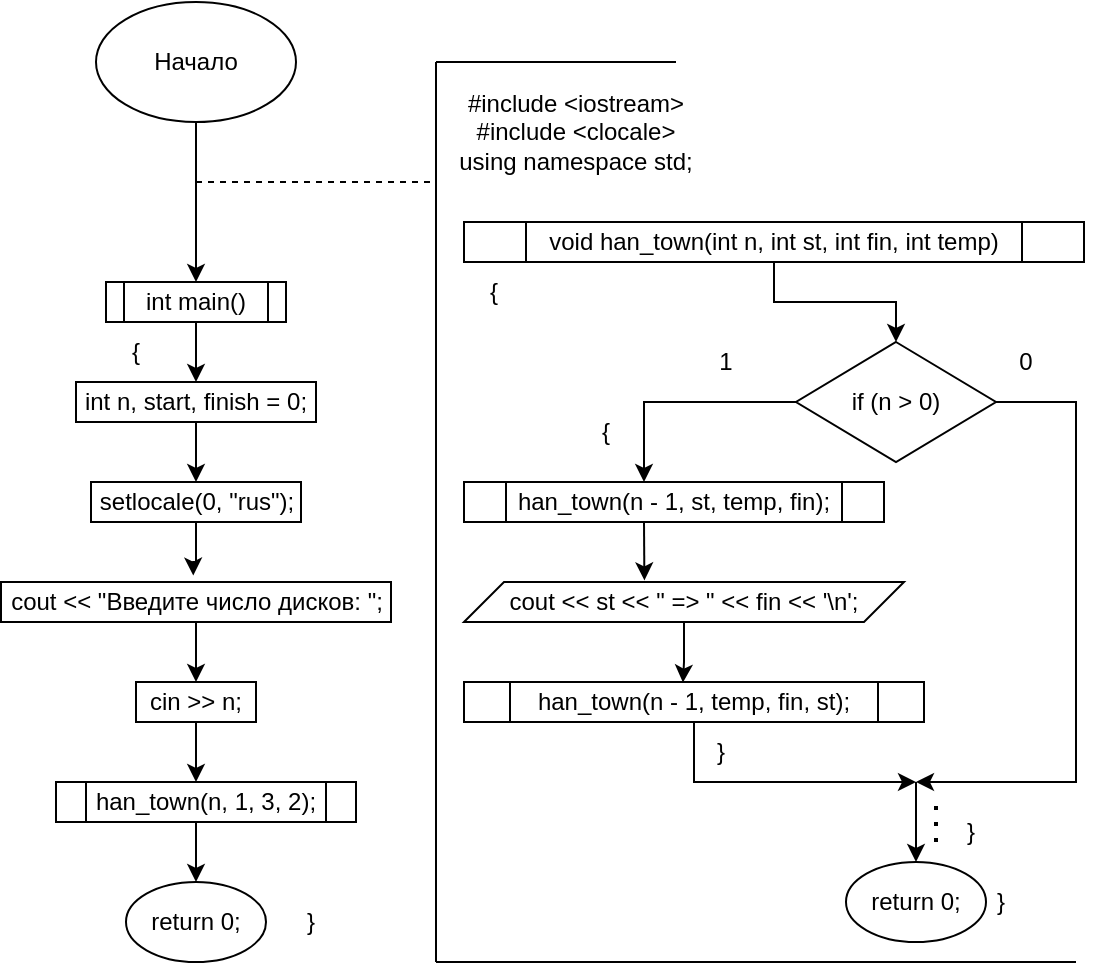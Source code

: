 <mxfile version="24.7.17">
  <diagram name="Страница — 1" id="zQajhwrX7569VJFvxx6w">
    <mxGraphModel dx="750" dy="512" grid="1" gridSize="10" guides="1" tooltips="1" connect="1" arrows="1" fold="1" page="1" pageScale="1" pageWidth="827" pageHeight="1169" math="0" shadow="0">
      <root>
        <mxCell id="0" />
        <mxCell id="1" parent="0" />
        <mxCell id="fKHJMdHPd0xirBgh8rd3-3" style="edgeStyle=orthogonalEdgeStyle;rounded=0;orthogonalLoop=1;jettySize=auto;html=1;entryX=0.5;entryY=0;entryDx=0;entryDy=0;" edge="1" parent="1" source="fKHJMdHPd0xirBgh8rd3-1" target="fKHJMdHPd0xirBgh8rd3-2">
          <mxGeometry relative="1" as="geometry" />
        </mxCell>
        <mxCell id="fKHJMdHPd0xirBgh8rd3-1" value="Начало" style="ellipse;whiteSpace=wrap;html=1;" vertex="1" parent="1">
          <mxGeometry x="230" y="10" width="100" height="60" as="geometry" />
        </mxCell>
        <mxCell id="fKHJMdHPd0xirBgh8rd3-24" style="edgeStyle=orthogonalEdgeStyle;rounded=0;orthogonalLoop=1;jettySize=auto;html=1;entryX=0.5;entryY=0;entryDx=0;entryDy=0;" edge="1" parent="1" source="fKHJMdHPd0xirBgh8rd3-2" target="fKHJMdHPd0xirBgh8rd3-11">
          <mxGeometry relative="1" as="geometry" />
        </mxCell>
        <mxCell id="fKHJMdHPd0xirBgh8rd3-2" value="int main()" style="shape=process;whiteSpace=wrap;html=1;backgroundOutline=1;" vertex="1" parent="1">
          <mxGeometry x="235" y="150" width="90" height="20" as="geometry" />
        </mxCell>
        <mxCell id="fKHJMdHPd0xirBgh8rd3-4" value="" style="endArrow=none;dashed=1;html=1;rounded=0;" edge="1" parent="1">
          <mxGeometry width="50" height="50" relative="1" as="geometry">
            <mxPoint x="280" y="100" as="sourcePoint" />
            <mxPoint x="400" y="100" as="targetPoint" />
          </mxGeometry>
        </mxCell>
        <mxCell id="fKHJMdHPd0xirBgh8rd3-5" value="" style="endArrow=none;html=1;rounded=0;" edge="1" parent="1">
          <mxGeometry width="50" height="50" relative="1" as="geometry">
            <mxPoint x="400" y="490" as="sourcePoint" />
            <mxPoint x="400" y="40" as="targetPoint" />
          </mxGeometry>
        </mxCell>
        <mxCell id="fKHJMdHPd0xirBgh8rd3-6" value="" style="endArrow=none;html=1;rounded=0;" edge="1" parent="1">
          <mxGeometry width="50" height="50" relative="1" as="geometry">
            <mxPoint x="400" y="40" as="sourcePoint" />
            <mxPoint x="520" y="40" as="targetPoint" />
          </mxGeometry>
        </mxCell>
        <mxCell id="fKHJMdHPd0xirBgh8rd3-7" value="&lt;div&gt;#include &amp;lt;iostream&amp;gt;&lt;/div&gt;&lt;div&gt;#include &amp;lt;clocale&amp;gt;&lt;/div&gt;&lt;div&gt;using namespace std;&lt;/div&gt;" style="text;html=1;align=center;verticalAlign=middle;whiteSpace=wrap;rounded=0;" vertex="1" parent="1">
          <mxGeometry x="400" y="40" width="140" height="70" as="geometry" />
        </mxCell>
        <mxCell id="fKHJMdHPd0xirBgh8rd3-16" style="edgeStyle=orthogonalEdgeStyle;rounded=0;orthogonalLoop=1;jettySize=auto;html=1;entryX=0.5;entryY=0;entryDx=0;entryDy=0;" edge="1" parent="1" source="fKHJMdHPd0xirBgh8rd3-8" target="fKHJMdHPd0xirBgh8rd3-9">
          <mxGeometry relative="1" as="geometry" />
        </mxCell>
        <mxCell id="fKHJMdHPd0xirBgh8rd3-8" value="void han_town(int n, int st, int fin, int temp)" style="shape=process;whiteSpace=wrap;html=1;backgroundOutline=1;" vertex="1" parent="1">
          <mxGeometry x="414" y="120" width="310" height="20" as="geometry" />
        </mxCell>
        <mxCell id="fKHJMdHPd0xirBgh8rd3-17" style="edgeStyle=orthogonalEdgeStyle;rounded=0;orthogonalLoop=1;jettySize=auto;html=1;entryX=0.5;entryY=0;entryDx=0;entryDy=0;" edge="1" parent="1" source="fKHJMdHPd0xirBgh8rd3-9">
          <mxGeometry relative="1" as="geometry">
            <mxPoint x="504" y="250" as="targetPoint" />
            <Array as="points">
              <mxPoint x="504" y="210" />
            </Array>
          </mxGeometry>
        </mxCell>
        <mxCell id="fKHJMdHPd0xirBgh8rd3-41" style="edgeStyle=orthogonalEdgeStyle;rounded=0;orthogonalLoop=1;jettySize=auto;html=1;" edge="1" parent="1" source="fKHJMdHPd0xirBgh8rd3-9">
          <mxGeometry relative="1" as="geometry">
            <mxPoint x="640" y="400" as="targetPoint" />
            <Array as="points">
              <mxPoint x="720" y="210" />
            </Array>
          </mxGeometry>
        </mxCell>
        <mxCell id="fKHJMdHPd0xirBgh8rd3-9" value="if (n &amp;gt; 0)" style="rhombus;whiteSpace=wrap;html=1;" vertex="1" parent="1">
          <mxGeometry x="580" y="180" width="100" height="60" as="geometry" />
        </mxCell>
        <mxCell id="fKHJMdHPd0xirBgh8rd3-25" style="edgeStyle=orthogonalEdgeStyle;rounded=0;orthogonalLoop=1;jettySize=auto;html=1;entryX=0.5;entryY=0;entryDx=0;entryDy=0;" edge="1" parent="1" source="fKHJMdHPd0xirBgh8rd3-11" target="fKHJMdHPd0xirBgh8rd3-20">
          <mxGeometry relative="1" as="geometry" />
        </mxCell>
        <mxCell id="fKHJMdHPd0xirBgh8rd3-11" value="int n, start, finish = 0;" style="rounded=0;whiteSpace=wrap;html=1;" vertex="1" parent="1">
          <mxGeometry x="220" y="200" width="120" height="20" as="geometry" />
        </mxCell>
        <mxCell id="fKHJMdHPd0xirBgh8rd3-12" value="cout &amp;lt;&amp;lt; st &amp;lt;&amp;lt; &quot; =&amp;gt; &quot; &amp;lt;&amp;lt; fin &amp;lt;&amp;lt; &#39;\n&#39;;" style="shape=parallelogram;perimeter=parallelogramPerimeter;whiteSpace=wrap;html=1;fixedSize=1;" vertex="1" parent="1">
          <mxGeometry x="414" y="300" width="220" height="20" as="geometry" />
        </mxCell>
        <mxCell id="fKHJMdHPd0xirBgh8rd3-13" value="{" style="text;html=1;align=center;verticalAlign=middle;whiteSpace=wrap;rounded=0;" vertex="1" parent="1">
          <mxGeometry x="235" y="170" width="30" height="30" as="geometry" />
        </mxCell>
        <mxCell id="fKHJMdHPd0xirBgh8rd3-14" value="}" style="text;html=1;align=center;verticalAlign=middle;whiteSpace=wrap;rounded=0;" vertex="1" parent="1">
          <mxGeometry x="325" y="455" width="25" height="30" as="geometry" />
        </mxCell>
        <mxCell id="fKHJMdHPd0xirBgh8rd3-15" value="{" style="text;html=1;align=center;verticalAlign=middle;whiteSpace=wrap;rounded=0;" vertex="1" parent="1">
          <mxGeometry x="414" y="140" width="30" height="30" as="geometry" />
        </mxCell>
        <mxCell id="fKHJMdHPd0xirBgh8rd3-19" style="edgeStyle=orthogonalEdgeStyle;rounded=0;orthogonalLoop=1;jettySize=auto;html=1;entryX=0.41;entryY=-0.04;entryDx=0;entryDy=0;entryPerimeter=0;" edge="1" parent="1" target="fKHJMdHPd0xirBgh8rd3-12">
          <mxGeometry relative="1" as="geometry">
            <mxPoint x="504" y="270" as="sourcePoint" />
          </mxGeometry>
        </mxCell>
        <mxCell id="fKHJMdHPd0xirBgh8rd3-20" value="setlocale(0, &quot;rus&quot;);" style="rounded=0;whiteSpace=wrap;html=1;" vertex="1" parent="1">
          <mxGeometry x="227.5" y="250" width="105" height="20" as="geometry" />
        </mxCell>
        <mxCell id="fKHJMdHPd0xirBgh8rd3-28" style="edgeStyle=orthogonalEdgeStyle;rounded=0;orthogonalLoop=1;jettySize=auto;html=1;entryX=0.5;entryY=0;entryDx=0;entryDy=0;" edge="1" parent="1" source="fKHJMdHPd0xirBgh8rd3-21">
          <mxGeometry relative="1" as="geometry">
            <mxPoint x="280" y="400" as="targetPoint" />
          </mxGeometry>
        </mxCell>
        <mxCell id="fKHJMdHPd0xirBgh8rd3-21" value="cin &amp;gt;&amp;gt; n;" style="rounded=0;whiteSpace=wrap;html=1;" vertex="1" parent="1">
          <mxGeometry x="250" y="350" width="60" height="20" as="geometry" />
        </mxCell>
        <mxCell id="fKHJMdHPd0xirBgh8rd3-27" style="edgeStyle=orthogonalEdgeStyle;rounded=0;orthogonalLoop=1;jettySize=auto;html=1;entryX=0.5;entryY=0;entryDx=0;entryDy=0;" edge="1" parent="1" source="fKHJMdHPd0xirBgh8rd3-22" target="fKHJMdHPd0xirBgh8rd3-21">
          <mxGeometry relative="1" as="geometry" />
        </mxCell>
        <mxCell id="fKHJMdHPd0xirBgh8rd3-22" value="cout &amp;lt;&amp;lt; &quot;Введите число дисков: &quot;;" style="rounded=0;whiteSpace=wrap;html=1;" vertex="1" parent="1">
          <mxGeometry x="182.5" y="300" width="195" height="20" as="geometry" />
        </mxCell>
        <mxCell id="fKHJMdHPd0xirBgh8rd3-30" style="edgeStyle=orthogonalEdgeStyle;rounded=0;orthogonalLoop=1;jettySize=auto;html=1;entryX=0.5;entryY=0;entryDx=0;entryDy=0;" edge="1" parent="1" target="fKHJMdHPd0xirBgh8rd3-29">
          <mxGeometry relative="1" as="geometry">
            <mxPoint x="280" y="420" as="sourcePoint" />
          </mxGeometry>
        </mxCell>
        <mxCell id="fKHJMdHPd0xirBgh8rd3-26" style="edgeStyle=orthogonalEdgeStyle;rounded=0;orthogonalLoop=1;jettySize=auto;html=1;entryX=0.493;entryY=-0.16;entryDx=0;entryDy=0;entryPerimeter=0;" edge="1" parent="1" source="fKHJMdHPd0xirBgh8rd3-20" target="fKHJMdHPd0xirBgh8rd3-22">
          <mxGeometry relative="1" as="geometry" />
        </mxCell>
        <mxCell id="fKHJMdHPd0xirBgh8rd3-29" value="return 0;" style="ellipse;whiteSpace=wrap;html=1;" vertex="1" parent="1">
          <mxGeometry x="245" y="450" width="70" height="40" as="geometry" />
        </mxCell>
        <mxCell id="fKHJMdHPd0xirBgh8rd3-31" value="{" style="text;html=1;align=center;verticalAlign=middle;whiteSpace=wrap;rounded=0;" vertex="1" parent="1">
          <mxGeometry x="470" y="210" width="30" height="30" as="geometry" />
        </mxCell>
        <mxCell id="fKHJMdHPd0xirBgh8rd3-32" value="1" style="text;html=1;align=center;verticalAlign=middle;whiteSpace=wrap;rounded=0;" vertex="1" parent="1">
          <mxGeometry x="530" y="180" width="30" height="20" as="geometry" />
        </mxCell>
        <mxCell id="fKHJMdHPd0xirBgh8rd3-34" value="0" style="text;html=1;align=center;verticalAlign=middle;whiteSpace=wrap;rounded=0;" vertex="1" parent="1">
          <mxGeometry x="680" y="180" width="30" height="20" as="geometry" />
        </mxCell>
        <mxCell id="fKHJMdHPd0xirBgh8rd3-36" value="han_town(n, 1, 3, 2);" style="shape=process;whiteSpace=wrap;html=1;backgroundOutline=1;" vertex="1" parent="1">
          <mxGeometry x="210" y="400" width="150" height="20" as="geometry" />
        </mxCell>
        <mxCell id="fKHJMdHPd0xirBgh8rd3-37" value="han_town(n - 1, st, temp, fin);" style="shape=process;whiteSpace=wrap;html=1;backgroundOutline=1;" vertex="1" parent="1">
          <mxGeometry x="414" y="250" width="210" height="20" as="geometry" />
        </mxCell>
        <mxCell id="fKHJMdHPd0xirBgh8rd3-40" style="edgeStyle=orthogonalEdgeStyle;rounded=0;orthogonalLoop=1;jettySize=auto;html=1;" edge="1" parent="1" source="fKHJMdHPd0xirBgh8rd3-38">
          <mxGeometry relative="1" as="geometry">
            <mxPoint x="640" y="400" as="targetPoint" />
            <Array as="points">
              <mxPoint x="529" y="400" />
              <mxPoint x="630" y="400" />
            </Array>
          </mxGeometry>
        </mxCell>
        <mxCell id="fKHJMdHPd0xirBgh8rd3-38" value="han_town(n - 1, temp, fin, st);" style="shape=process;whiteSpace=wrap;html=1;backgroundOutline=1;" vertex="1" parent="1">
          <mxGeometry x="414" y="350" width="230" height="20" as="geometry" />
        </mxCell>
        <mxCell id="fKHJMdHPd0xirBgh8rd3-39" style="edgeStyle=orthogonalEdgeStyle;rounded=0;orthogonalLoop=1;jettySize=auto;html=1;entryX=0.476;entryY=0.014;entryDx=0;entryDy=0;entryPerimeter=0;" edge="1" parent="1" source="fKHJMdHPd0xirBgh8rd3-12" target="fKHJMdHPd0xirBgh8rd3-38">
          <mxGeometry relative="1" as="geometry" />
        </mxCell>
        <mxCell id="fKHJMdHPd0xirBgh8rd3-42" value="}" style="text;html=1;align=center;verticalAlign=middle;whiteSpace=wrap;rounded=0;" vertex="1" parent="1">
          <mxGeometry x="530" y="370" width="25" height="30" as="geometry" />
        </mxCell>
        <mxCell id="fKHJMdHPd0xirBgh8rd3-43" value="return 0;" style="ellipse;whiteSpace=wrap;html=1;" vertex="1" parent="1">
          <mxGeometry x="605" y="440" width="70" height="40" as="geometry" />
        </mxCell>
        <mxCell id="fKHJMdHPd0xirBgh8rd3-44" value="}" style="text;html=1;align=center;verticalAlign=middle;whiteSpace=wrap;rounded=0;" vertex="1" parent="1">
          <mxGeometry x="670" y="445" width="25" height="30" as="geometry" />
        </mxCell>
        <mxCell id="fKHJMdHPd0xirBgh8rd3-45" value="" style="endArrow=classic;html=1;rounded=0;" edge="1" parent="1">
          <mxGeometry width="50" height="50" relative="1" as="geometry">
            <mxPoint x="640" y="400" as="sourcePoint" />
            <mxPoint x="640" y="440" as="targetPoint" />
          </mxGeometry>
        </mxCell>
        <mxCell id="fKHJMdHPd0xirBgh8rd3-46" value="}" style="text;html=1;align=center;verticalAlign=middle;whiteSpace=wrap;rounded=0;" vertex="1" parent="1">
          <mxGeometry x="655" y="410" width="25" height="30" as="geometry" />
        </mxCell>
        <mxCell id="fKHJMdHPd0xirBgh8rd3-47" value="" style="endArrow=none;dashed=1;html=1;dashPattern=1 3;strokeWidth=2;rounded=0;" edge="1" parent="1">
          <mxGeometry width="50" height="50" relative="1" as="geometry">
            <mxPoint x="650" y="430" as="sourcePoint" />
            <mxPoint x="650" y="410" as="targetPoint" />
          </mxGeometry>
        </mxCell>
        <mxCell id="fKHJMdHPd0xirBgh8rd3-48" value="" style="endArrow=none;html=1;rounded=0;" edge="1" parent="1">
          <mxGeometry width="50" height="50" relative="1" as="geometry">
            <mxPoint x="400" y="490" as="sourcePoint" />
            <mxPoint x="720" y="490" as="targetPoint" />
          </mxGeometry>
        </mxCell>
      </root>
    </mxGraphModel>
  </diagram>
</mxfile>
